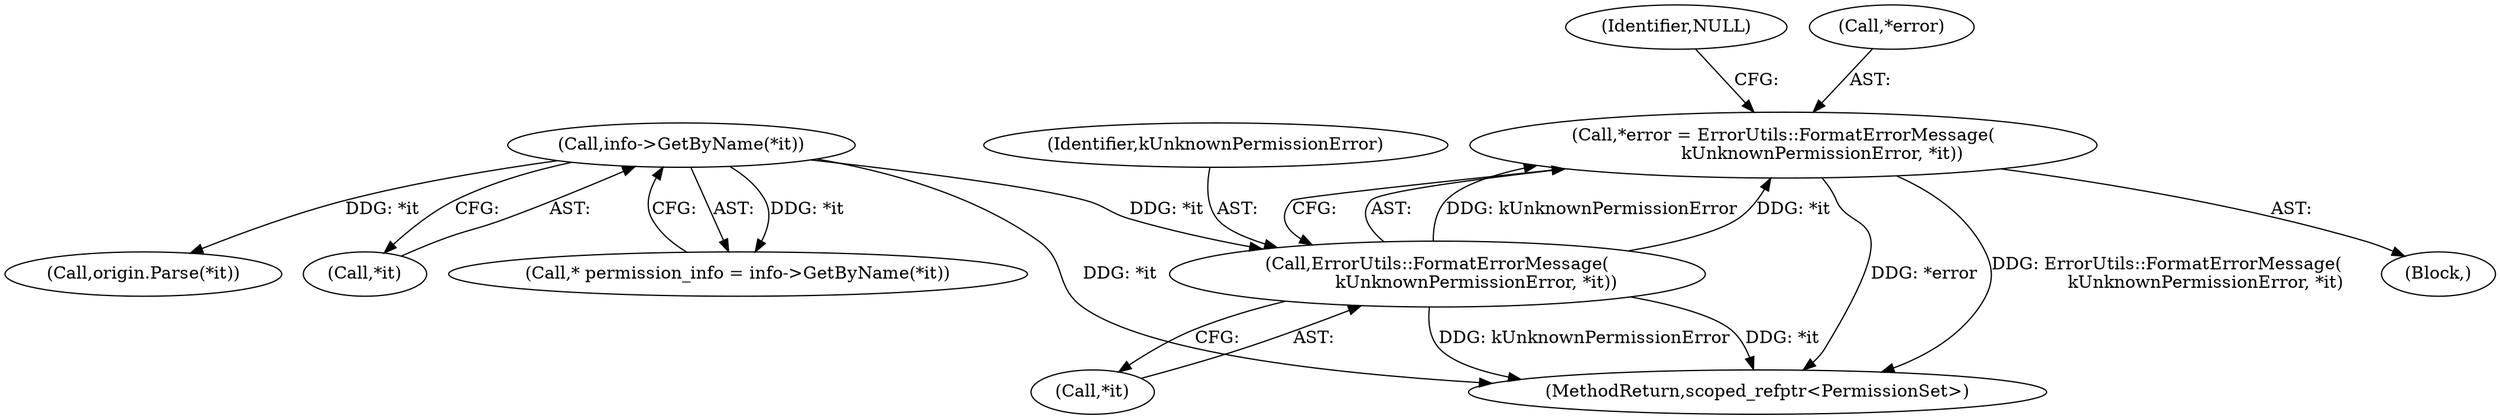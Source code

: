 digraph "0_Chrome_e21bdfb9c758ac411012ad84f83d26d3f7dd69fb_3@pointer" {
"1000244" [label="(Call,*error = ErrorUtils::FormatErrorMessage(\n              kUnknownPermissionError, *it))"];
"1000247" [label="(Call,ErrorUtils::FormatErrorMessage(\n              kUnknownPermissionError, *it))"];
"1000237" [label="(Call,info->GetByName(*it))"];
"1000252" [label="(Identifier,NULL)"];
"1000281" [label="(Call,origin.Parse(*it))"];
"1000243" [label="(Block,)"];
"1000245" [label="(Call,*error)"];
"1000238" [label="(Call,*it)"];
"1000309" [label="(MethodReturn,scoped_refptr<PermissionSet>)"];
"1000248" [label="(Identifier,kUnknownPermissionError)"];
"1000249" [label="(Call,*it)"];
"1000237" [label="(Call,info->GetByName(*it))"];
"1000247" [label="(Call,ErrorUtils::FormatErrorMessage(\n              kUnknownPermissionError, *it))"];
"1000244" [label="(Call,*error = ErrorUtils::FormatErrorMessage(\n              kUnknownPermissionError, *it))"];
"1000235" [label="(Call,* permission_info = info->GetByName(*it))"];
"1000244" -> "1000243"  [label="AST: "];
"1000244" -> "1000247"  [label="CFG: "];
"1000245" -> "1000244"  [label="AST: "];
"1000247" -> "1000244"  [label="AST: "];
"1000252" -> "1000244"  [label="CFG: "];
"1000244" -> "1000309"  [label="DDG: *error"];
"1000244" -> "1000309"  [label="DDG: ErrorUtils::FormatErrorMessage(\n              kUnknownPermissionError, *it)"];
"1000247" -> "1000244"  [label="DDG: kUnknownPermissionError"];
"1000247" -> "1000244"  [label="DDG: *it"];
"1000247" -> "1000249"  [label="CFG: "];
"1000248" -> "1000247"  [label="AST: "];
"1000249" -> "1000247"  [label="AST: "];
"1000247" -> "1000309"  [label="DDG: kUnknownPermissionError"];
"1000247" -> "1000309"  [label="DDG: *it"];
"1000237" -> "1000247"  [label="DDG: *it"];
"1000237" -> "1000235"  [label="AST: "];
"1000237" -> "1000238"  [label="CFG: "];
"1000238" -> "1000237"  [label="AST: "];
"1000235" -> "1000237"  [label="CFG: "];
"1000237" -> "1000309"  [label="DDG: *it"];
"1000237" -> "1000235"  [label="DDG: *it"];
"1000237" -> "1000281"  [label="DDG: *it"];
}
